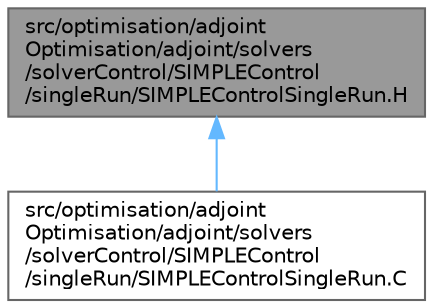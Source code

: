 digraph "src/optimisation/adjointOptimisation/adjoint/solvers/solverControl/SIMPLEControl/singleRun/SIMPLEControlSingleRun.H"
{
 // LATEX_PDF_SIZE
  bgcolor="transparent";
  edge [fontname=Helvetica,fontsize=10,labelfontname=Helvetica,labelfontsize=10];
  node [fontname=Helvetica,fontsize=10,shape=box,height=0.2,width=0.4];
  Node1 [id="Node000001",label="src/optimisation/adjoint\lOptimisation/adjoint/solvers\l/solverControl/SIMPLEControl\l/singleRun/SIMPLEControlSingleRun.H",height=0.2,width=0.4,color="gray40", fillcolor="grey60", style="filled", fontcolor="black",tooltip=" "];
  Node1 -> Node2 [id="edge1_Node000001_Node000002",dir="back",color="steelblue1",style="solid",tooltip=" "];
  Node2 [id="Node000002",label="src/optimisation/adjoint\lOptimisation/adjoint/solvers\l/solverControl/SIMPLEControl\l/singleRun/SIMPLEControlSingleRun.C",height=0.2,width=0.4,color="grey40", fillcolor="white", style="filled",URL="$SIMPLEControlSingleRun_8C.html",tooltip=" "];
}
